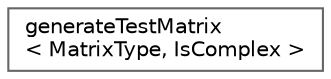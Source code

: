 digraph "类继承关系图"
{
 // LATEX_PDF_SIZE
  bgcolor="transparent";
  edge [fontname=Helvetica,fontsize=10,labelfontname=Helvetica,labelfontsize=10];
  node [fontname=Helvetica,fontsize=10,shape=box,height=0.2,width=0.4];
  rankdir="LR";
  Node0 [id="Node000000",label="generateTestMatrix\l\< MatrixType, IsComplex \>",height=0.2,width=0.4,color="grey40", fillcolor="white", style="filled",URL="$structgenerate_test_matrix.html",tooltip=" "];
}
